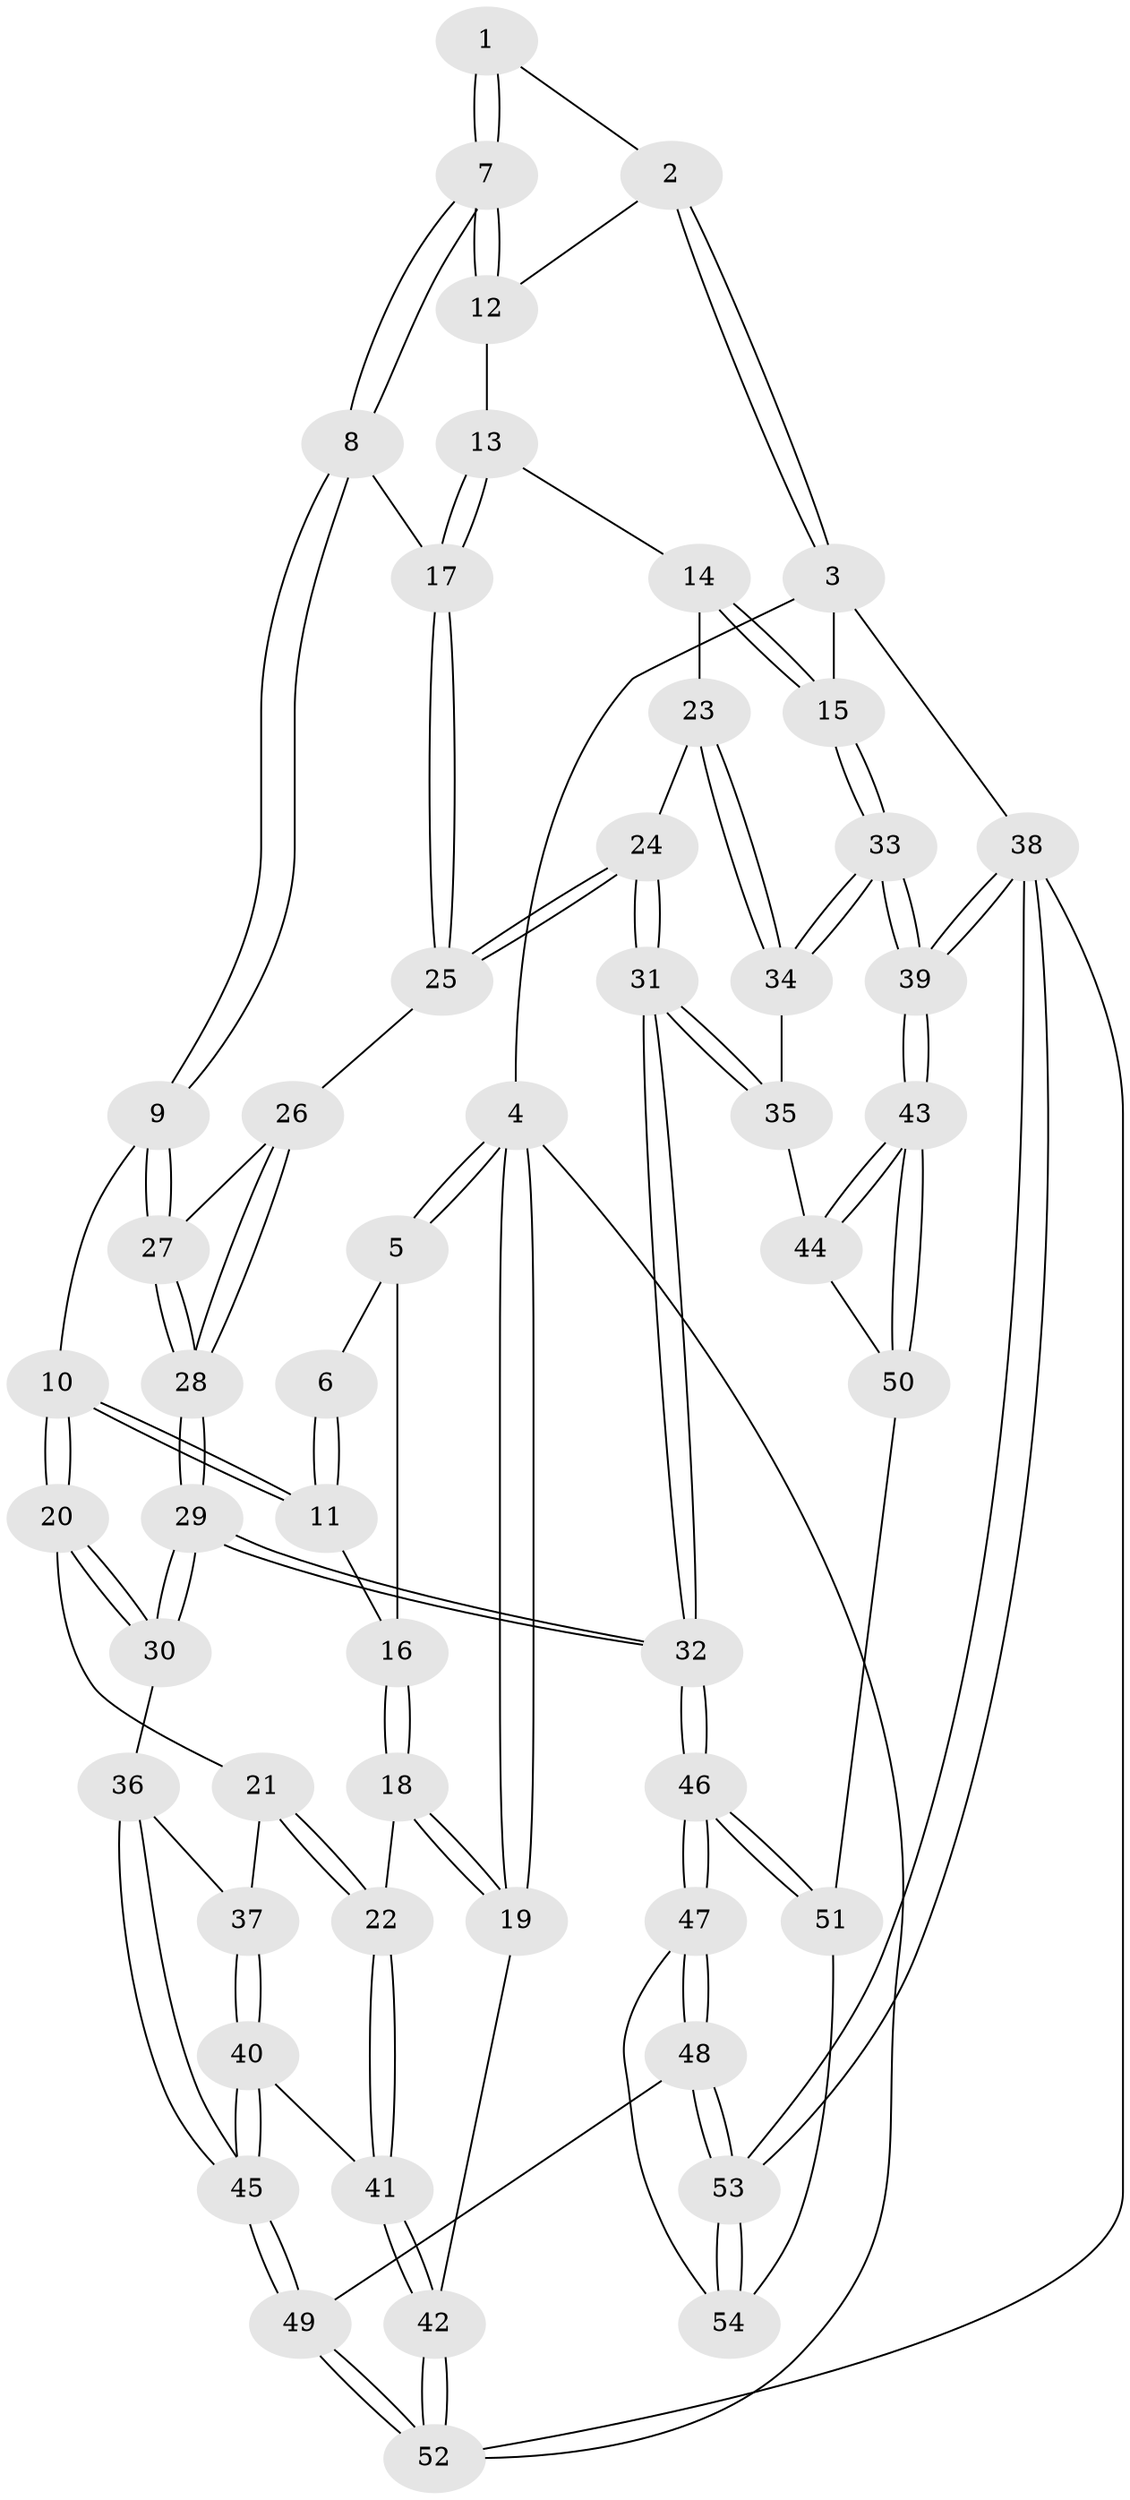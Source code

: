 // Generated by graph-tools (version 1.1) at 2025/51/03/09/25 03:51:05]
// undirected, 54 vertices, 132 edges
graph export_dot {
graph [start="1"]
  node [color=gray90,style=filled];
  1 [pos="+0.5815900656925239+0"];
  2 [pos="+0.7189386985461206+0"];
  3 [pos="+1+0"];
  4 [pos="+0+0"];
  5 [pos="+0+0"];
  6 [pos="+0.44164412320143254+0"];
  7 [pos="+0.6059938908100687+0.1765508570443371"];
  8 [pos="+0.5966565097618997+0.23454879857792763"];
  9 [pos="+0.4091278039231839+0.3317516198360572"];
  10 [pos="+0.40464219497946174+0.3312250598767593"];
  11 [pos="+0.290461002322144+0.20431285160442084"];
  12 [pos="+0.8499611690968942+0.151412757278809"];
  13 [pos="+0.9084410037275569+0.1991377731463101"];
  14 [pos="+1+0.22767901276818436"];
  15 [pos="+1+0.17494039175907644"];
  16 [pos="+0.16603129652634732+0.19725035745365135"];
  17 [pos="+0.6903173007203165+0.32119941783265976"];
  18 [pos="+0+0.4964459742105583"];
  19 [pos="+0+0.5005482486022325"];
  20 [pos="+0.28750886650964286+0.4533335714430522"];
  21 [pos="+0.1784852581725377+0.5088508615396587"];
  22 [pos="+0.006089133223217866+0.5165762022515078"];
  23 [pos="+0.8333833621990191+0.442965512139367"];
  24 [pos="+0.7493335788565549+0.4347819672480977"];
  25 [pos="+0.7251779172916989+0.4122986674049027"];
  26 [pos="+0.620978218768037+0.4636093810322792"];
  27 [pos="+0.45587748814366535+0.41198026565686136"];
  28 [pos="+0.5098561759879184+0.6431923252955927"];
  29 [pos="+0.5093899424002304+0.6527971809029921"];
  30 [pos="+0.4651227661905281+0.6636106532099694"];
  31 [pos="+0.6885039131171572+0.6970023304853487"];
  32 [pos="+0.6427663821156239+0.726579814132603"];
  33 [pos="+1+0.5587522733784177"];
  34 [pos="+0.9545034936099938+0.5905238361148659"];
  35 [pos="+0.8666288234053794+0.6906234027423536"];
  36 [pos="+0.4372681430667776+0.6788744730210947"];
  37 [pos="+0.30190668235003953+0.6391338628253849"];
  38 [pos="+1+1"];
  39 [pos="+1+1"];
  40 [pos="+0.20029929114121225+0.7679512223995344"];
  41 [pos="+0.18663126490980866+0.7602425350134807"];
  42 [pos="+0+1"];
  43 [pos="+1+1"];
  44 [pos="+0.8774133458994722+0.7129314962612866"];
  45 [pos="+0.304728474969515+0.8920709708266364"];
  46 [pos="+0.6466075571990443+0.8628207648307262"];
  47 [pos="+0.6160063215325419+0.9438848231003438"];
  48 [pos="+0.5387589578215257+1"];
  49 [pos="+0.3238173472465168+1"];
  50 [pos="+0.8712737675387702+0.8453608162597556"];
  51 [pos="+0.8208205535260752+0.8834280004961246"];
  52 [pos="+0+1"];
  53 [pos="+1+1"];
  54 [pos="+0.8627707829550595+0.959046628300223"];
  1 -- 2;
  1 -- 7;
  1 -- 7;
  2 -- 3;
  2 -- 3;
  2 -- 12;
  3 -- 4;
  3 -- 15;
  3 -- 38;
  4 -- 5;
  4 -- 5;
  4 -- 19;
  4 -- 19;
  4 -- 52;
  5 -- 6;
  5 -- 16;
  6 -- 11;
  6 -- 11;
  7 -- 8;
  7 -- 8;
  7 -- 12;
  7 -- 12;
  8 -- 9;
  8 -- 9;
  8 -- 17;
  9 -- 10;
  9 -- 27;
  9 -- 27;
  10 -- 11;
  10 -- 11;
  10 -- 20;
  10 -- 20;
  11 -- 16;
  12 -- 13;
  13 -- 14;
  13 -- 17;
  13 -- 17;
  14 -- 15;
  14 -- 15;
  14 -- 23;
  15 -- 33;
  15 -- 33;
  16 -- 18;
  16 -- 18;
  17 -- 25;
  17 -- 25;
  18 -- 19;
  18 -- 19;
  18 -- 22;
  19 -- 42;
  20 -- 21;
  20 -- 30;
  20 -- 30;
  21 -- 22;
  21 -- 22;
  21 -- 37;
  22 -- 41;
  22 -- 41;
  23 -- 24;
  23 -- 34;
  23 -- 34;
  24 -- 25;
  24 -- 25;
  24 -- 31;
  24 -- 31;
  25 -- 26;
  26 -- 27;
  26 -- 28;
  26 -- 28;
  27 -- 28;
  27 -- 28;
  28 -- 29;
  28 -- 29;
  29 -- 30;
  29 -- 30;
  29 -- 32;
  29 -- 32;
  30 -- 36;
  31 -- 32;
  31 -- 32;
  31 -- 35;
  31 -- 35;
  32 -- 46;
  32 -- 46;
  33 -- 34;
  33 -- 34;
  33 -- 39;
  33 -- 39;
  34 -- 35;
  35 -- 44;
  36 -- 37;
  36 -- 45;
  36 -- 45;
  37 -- 40;
  37 -- 40;
  38 -- 39;
  38 -- 39;
  38 -- 53;
  38 -- 53;
  38 -- 52;
  39 -- 43;
  39 -- 43;
  40 -- 41;
  40 -- 45;
  40 -- 45;
  41 -- 42;
  41 -- 42;
  42 -- 52;
  42 -- 52;
  43 -- 44;
  43 -- 44;
  43 -- 50;
  43 -- 50;
  44 -- 50;
  45 -- 49;
  45 -- 49;
  46 -- 47;
  46 -- 47;
  46 -- 51;
  46 -- 51;
  47 -- 48;
  47 -- 48;
  47 -- 54;
  48 -- 49;
  48 -- 53;
  48 -- 53;
  49 -- 52;
  49 -- 52;
  50 -- 51;
  51 -- 54;
  53 -- 54;
  53 -- 54;
}
